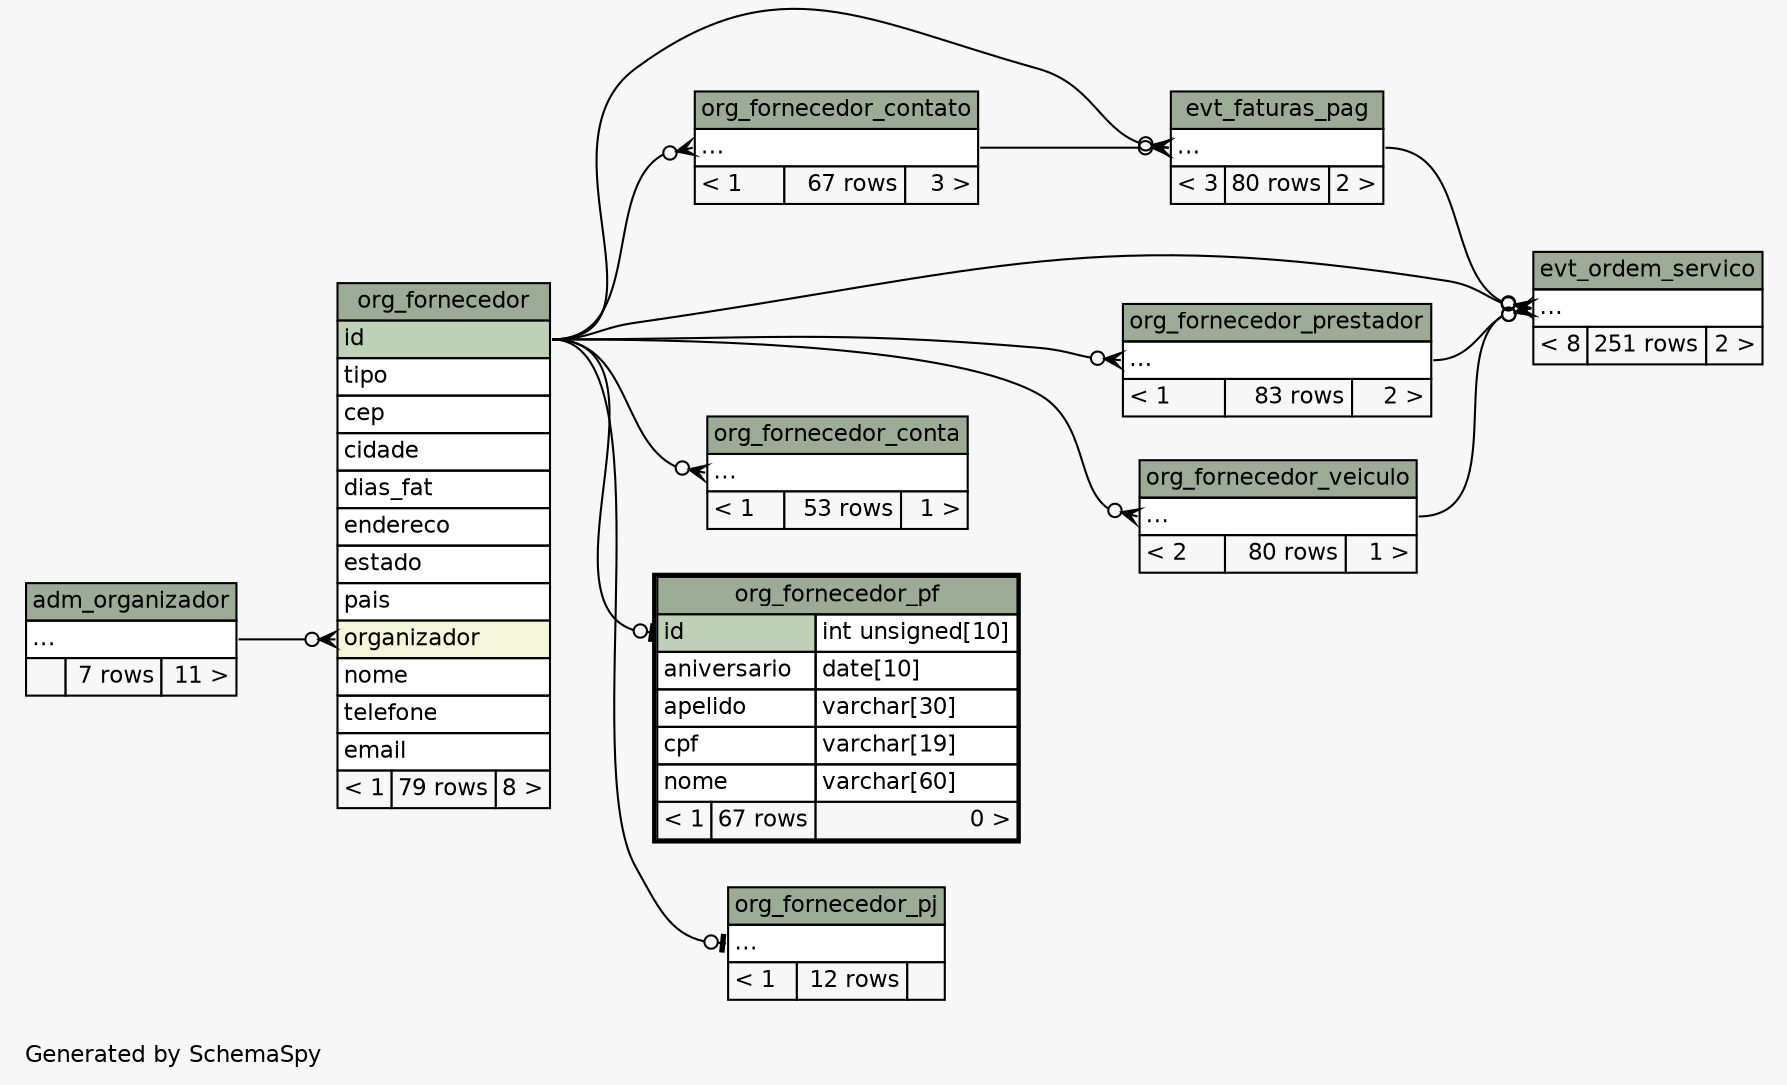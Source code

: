 // dot 2.38.0 on Windows 10 10.0
// SchemaSpy rev 590
digraph "twoDegreesRelationshipsDiagram" {
  graph [
    rankdir="RL"
    bgcolor="#f7f7f7"
    label="\nGenerated by SchemaSpy"
    labeljust="l"
    nodesep="0.18"
    ranksep="0.46"
    fontname="Helvetica"
    fontsize="11"
  ];
  node [
    fontname="Helvetica"
    fontsize="11"
    shape="plaintext"
  ];
  edge [
    arrowsize="0.8"
  ];
  "evt_faturas_pag":"elipses":w -> "org_fornecedor":"id":e [arrowhead=none dir=back arrowtail=crowodot];
  "evt_faturas_pag":"elipses":w -> "org_fornecedor_contato":"elipses":e [arrowhead=none dir=back arrowtail=crowodot];
  "evt_ordem_servico":"elipses":w -> "evt_faturas_pag":"elipses":e [arrowhead=none dir=back arrowtail=crowodot];
  "evt_ordem_servico":"elipses":w -> "org_fornecedor":"id":e [arrowhead=none dir=back arrowtail=crowodot];
  "evt_ordem_servico":"elipses":w -> "org_fornecedor_prestador":"elipses":e [arrowhead=none dir=back arrowtail=crowodot];
  "evt_ordem_servico":"elipses":w -> "org_fornecedor_veiculo":"elipses":e [arrowhead=none dir=back arrowtail=crowodot];
  "org_fornecedor":"organizador":w -> "adm_organizador":"elipses":e [arrowhead=none dir=back arrowtail=crowodot];
  "org_fornecedor_conta":"elipses":w -> "org_fornecedor":"id":e [arrowhead=none dir=back arrowtail=crowodot];
  "org_fornecedor_contato":"elipses":w -> "org_fornecedor":"id":e [arrowhead=none dir=back arrowtail=crowodot];
  "org_fornecedor_pf":"id":w -> "org_fornecedor":"id":e [arrowhead=none dir=back arrowtail=teeodot];
  "org_fornecedor_pj":"elipses":w -> "org_fornecedor":"id":e [arrowhead=none dir=back arrowtail=teeodot];
  "org_fornecedor_prestador":"elipses":w -> "org_fornecedor":"id":e [arrowhead=none dir=back arrowtail=crowodot];
  "org_fornecedor_veiculo":"elipses":w -> "org_fornecedor":"id":e [arrowhead=none dir=back arrowtail=crowodot];
  "adm_organizador" [
    label=<
    <TABLE BORDER="0" CELLBORDER="1" CELLSPACING="0" BGCOLOR="#ffffff">
      <TR><TD COLSPAN="3" BGCOLOR="#9bab96" ALIGN="CENTER">adm_organizador</TD></TR>
      <TR><TD PORT="elipses" COLSPAN="3" ALIGN="LEFT">...</TD></TR>
      <TR><TD ALIGN="LEFT" BGCOLOR="#f7f7f7">  </TD><TD ALIGN="RIGHT" BGCOLOR="#f7f7f7">7 rows</TD><TD ALIGN="RIGHT" BGCOLOR="#f7f7f7">11 &gt;</TD></TR>
    </TABLE>>
    URL="adm_organizador.html"
    tooltip="adm_organizador"
  ];
  "evt_faturas_pag" [
    label=<
    <TABLE BORDER="0" CELLBORDER="1" CELLSPACING="0" BGCOLOR="#ffffff">
      <TR><TD COLSPAN="3" BGCOLOR="#9bab96" ALIGN="CENTER">evt_faturas_pag</TD></TR>
      <TR><TD PORT="elipses" COLSPAN="3" ALIGN="LEFT">...</TD></TR>
      <TR><TD ALIGN="LEFT" BGCOLOR="#f7f7f7">&lt; 3</TD><TD ALIGN="RIGHT" BGCOLOR="#f7f7f7">80 rows</TD><TD ALIGN="RIGHT" BGCOLOR="#f7f7f7">2 &gt;</TD></TR>
    </TABLE>>
    URL="evt_faturas_pag.html"
    tooltip="evt_faturas_pag"
  ];
  "evt_ordem_servico" [
    label=<
    <TABLE BORDER="0" CELLBORDER="1" CELLSPACING="0" BGCOLOR="#ffffff">
      <TR><TD COLSPAN="3" BGCOLOR="#9bab96" ALIGN="CENTER">evt_ordem_servico</TD></TR>
      <TR><TD PORT="elipses" COLSPAN="3" ALIGN="LEFT">...</TD></TR>
      <TR><TD ALIGN="LEFT" BGCOLOR="#f7f7f7">&lt; 8</TD><TD ALIGN="RIGHT" BGCOLOR="#f7f7f7">251 rows</TD><TD ALIGN="RIGHT" BGCOLOR="#f7f7f7">2 &gt;</TD></TR>
    </TABLE>>
    URL="evt_ordem_servico.html"
    tooltip="evt_ordem_servico"
  ];
  "org_fornecedor" [
    label=<
    <TABLE BORDER="0" CELLBORDER="1" CELLSPACING="0" BGCOLOR="#ffffff">
      <TR><TD COLSPAN="3" BGCOLOR="#9bab96" ALIGN="CENTER">org_fornecedor</TD></TR>
      <TR><TD PORT="id" COLSPAN="3" BGCOLOR="#bed1b8" ALIGN="LEFT">id</TD></TR>
      <TR><TD PORT="tipo" COLSPAN="3" ALIGN="LEFT">tipo</TD></TR>
      <TR><TD PORT="cep" COLSPAN="3" ALIGN="LEFT">cep</TD></TR>
      <TR><TD PORT="cidade" COLSPAN="3" ALIGN="LEFT">cidade</TD></TR>
      <TR><TD PORT="dias_fat" COLSPAN="3" ALIGN="LEFT">dias_fat</TD></TR>
      <TR><TD PORT="endereco" COLSPAN="3" ALIGN="LEFT">endereco</TD></TR>
      <TR><TD PORT="estado" COLSPAN="3" ALIGN="LEFT">estado</TD></TR>
      <TR><TD PORT="pais" COLSPAN="3" ALIGN="LEFT">pais</TD></TR>
      <TR><TD PORT="organizador" COLSPAN="3" BGCOLOR="#f4f7da" ALIGN="LEFT">organizador</TD></TR>
      <TR><TD PORT="nome" COLSPAN="3" ALIGN="LEFT">nome</TD></TR>
      <TR><TD PORT="telefone" COLSPAN="3" ALIGN="LEFT">telefone</TD></TR>
      <TR><TD PORT="email" COLSPAN="3" ALIGN="LEFT">email</TD></TR>
      <TR><TD ALIGN="LEFT" BGCOLOR="#f7f7f7">&lt; 1</TD><TD ALIGN="RIGHT" BGCOLOR="#f7f7f7">79 rows</TD><TD ALIGN="RIGHT" BGCOLOR="#f7f7f7">8 &gt;</TD></TR>
    </TABLE>>
    URL="org_fornecedor.html"
    tooltip="org_fornecedor"
  ];
  "org_fornecedor_conta" [
    label=<
    <TABLE BORDER="0" CELLBORDER="1" CELLSPACING="0" BGCOLOR="#ffffff">
      <TR><TD COLSPAN="3" BGCOLOR="#9bab96" ALIGN="CENTER">org_fornecedor_conta</TD></TR>
      <TR><TD PORT="elipses" COLSPAN="3" ALIGN="LEFT">...</TD></TR>
      <TR><TD ALIGN="LEFT" BGCOLOR="#f7f7f7">&lt; 1</TD><TD ALIGN="RIGHT" BGCOLOR="#f7f7f7">53 rows</TD><TD ALIGN="RIGHT" BGCOLOR="#f7f7f7">1 &gt;</TD></TR>
    </TABLE>>
    URL="org_fornecedor_conta.html"
    tooltip="org_fornecedor_conta"
  ];
  "org_fornecedor_contato" [
    label=<
    <TABLE BORDER="0" CELLBORDER="1" CELLSPACING="0" BGCOLOR="#ffffff">
      <TR><TD COLSPAN="3" BGCOLOR="#9bab96" ALIGN="CENTER">org_fornecedor_contato</TD></TR>
      <TR><TD PORT="elipses" COLSPAN="3" ALIGN="LEFT">...</TD></TR>
      <TR><TD ALIGN="LEFT" BGCOLOR="#f7f7f7">&lt; 1</TD><TD ALIGN="RIGHT" BGCOLOR="#f7f7f7">67 rows</TD><TD ALIGN="RIGHT" BGCOLOR="#f7f7f7">3 &gt;</TD></TR>
    </TABLE>>
    URL="org_fornecedor_contato.html"
    tooltip="org_fornecedor_contato"
  ];
  "org_fornecedor_pf" [
    label=<
    <TABLE BORDER="2" CELLBORDER="1" CELLSPACING="0" BGCOLOR="#ffffff">
      <TR><TD COLSPAN="3" BGCOLOR="#9bab96" ALIGN="CENTER">org_fornecedor_pf</TD></TR>
      <TR><TD PORT="id" COLSPAN="2" BGCOLOR="#bed1b8" ALIGN="LEFT">id</TD><TD PORT="id.type" ALIGN="LEFT">int unsigned[10]</TD></TR>
      <TR><TD PORT="aniversario" COLSPAN="2" ALIGN="LEFT">aniversario</TD><TD PORT="aniversario.type" ALIGN="LEFT">date[10]</TD></TR>
      <TR><TD PORT="apelido" COLSPAN="2" ALIGN="LEFT">apelido</TD><TD PORT="apelido.type" ALIGN="LEFT">varchar[30]</TD></TR>
      <TR><TD PORT="cpf" COLSPAN="2" ALIGN="LEFT">cpf</TD><TD PORT="cpf.type" ALIGN="LEFT">varchar[19]</TD></TR>
      <TR><TD PORT="nome" COLSPAN="2" ALIGN="LEFT">nome</TD><TD PORT="nome.type" ALIGN="LEFT">varchar[60]</TD></TR>
      <TR><TD ALIGN="LEFT" BGCOLOR="#f7f7f7">&lt; 1</TD><TD ALIGN="RIGHT" BGCOLOR="#f7f7f7">67 rows</TD><TD ALIGN="RIGHT" BGCOLOR="#f7f7f7">0 &gt;</TD></TR>
    </TABLE>>
    URL="org_fornecedor_pf.html"
    tooltip="org_fornecedor_pf"
  ];
  "org_fornecedor_pj" [
    label=<
    <TABLE BORDER="0" CELLBORDER="1" CELLSPACING="0" BGCOLOR="#ffffff">
      <TR><TD COLSPAN="3" BGCOLOR="#9bab96" ALIGN="CENTER">org_fornecedor_pj</TD></TR>
      <TR><TD PORT="elipses" COLSPAN="3" ALIGN="LEFT">...</TD></TR>
      <TR><TD ALIGN="LEFT" BGCOLOR="#f7f7f7">&lt; 1</TD><TD ALIGN="RIGHT" BGCOLOR="#f7f7f7">12 rows</TD><TD ALIGN="RIGHT" BGCOLOR="#f7f7f7">  </TD></TR>
    </TABLE>>
    URL="org_fornecedor_pj.html"
    tooltip="org_fornecedor_pj"
  ];
  "org_fornecedor_prestador" [
    label=<
    <TABLE BORDER="0" CELLBORDER="1" CELLSPACING="0" BGCOLOR="#ffffff">
      <TR><TD COLSPAN="3" BGCOLOR="#9bab96" ALIGN="CENTER">org_fornecedor_prestador</TD></TR>
      <TR><TD PORT="elipses" COLSPAN="3" ALIGN="LEFT">...</TD></TR>
      <TR><TD ALIGN="LEFT" BGCOLOR="#f7f7f7">&lt; 1</TD><TD ALIGN="RIGHT" BGCOLOR="#f7f7f7">83 rows</TD><TD ALIGN="RIGHT" BGCOLOR="#f7f7f7">2 &gt;</TD></TR>
    </TABLE>>
    URL="org_fornecedor_prestador.html"
    tooltip="org_fornecedor_prestador"
  ];
  "org_fornecedor_veiculo" [
    label=<
    <TABLE BORDER="0" CELLBORDER="1" CELLSPACING="0" BGCOLOR="#ffffff">
      <TR><TD COLSPAN="3" BGCOLOR="#9bab96" ALIGN="CENTER">org_fornecedor_veiculo</TD></TR>
      <TR><TD PORT="elipses" COLSPAN="3" ALIGN="LEFT">...</TD></TR>
      <TR><TD ALIGN="LEFT" BGCOLOR="#f7f7f7">&lt; 2</TD><TD ALIGN="RIGHT" BGCOLOR="#f7f7f7">80 rows</TD><TD ALIGN="RIGHT" BGCOLOR="#f7f7f7">1 &gt;</TD></TR>
    </TABLE>>
    URL="org_fornecedor_veiculo.html"
    tooltip="org_fornecedor_veiculo"
  ];
}
